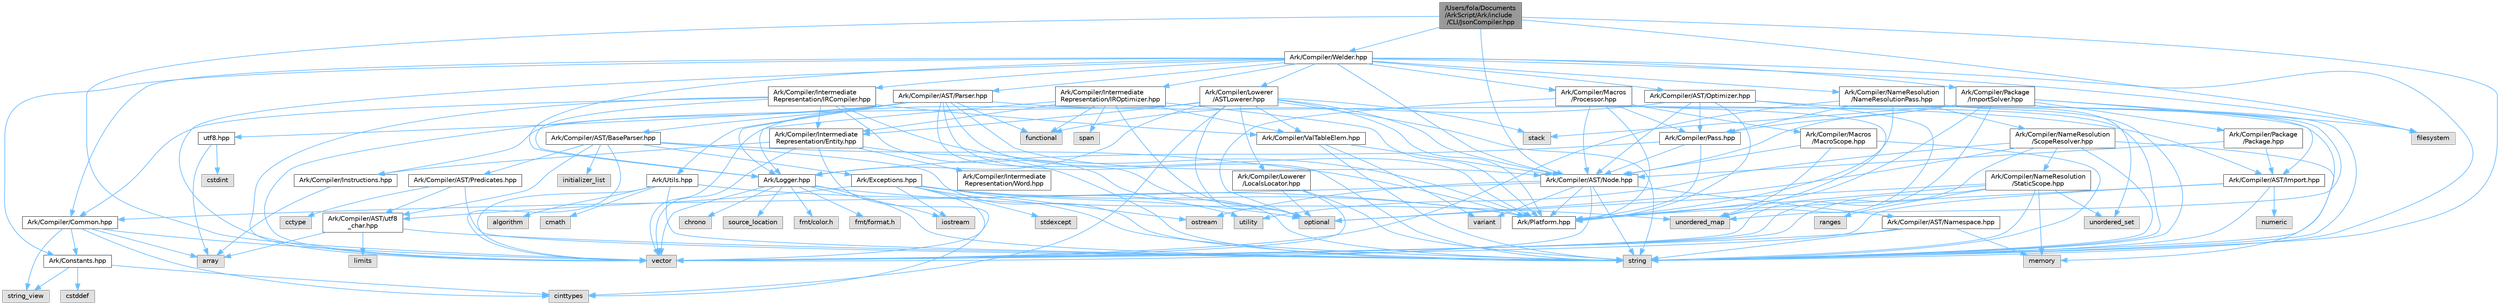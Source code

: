 digraph "/Users/fola/Documents/ArkScript/Ark/include/CLI/JsonCompiler.hpp"
{
 // INTERACTIVE_SVG=YES
 // LATEX_PDF_SIZE
  bgcolor="transparent";
  edge [fontname=Helvetica,fontsize=10,labelfontname=Helvetica,labelfontsize=10];
  node [fontname=Helvetica,fontsize=10,shape=box,height=0.2,width=0.4];
  Node1 [id="Node000001",label="/Users/fola/Documents\l/ArkScript/Ark/include\l/CLI/JsonCompiler.hpp",height=0.2,width=0.4,color="gray40", fillcolor="grey60", style="filled", fontcolor="black",tooltip=" "];
  Node1 -> Node2 [id="edge1_Node000001_Node000002",color="steelblue1",style="solid",tooltip=" "];
  Node2 [id="Node000002",label="vector",height=0.2,width=0.4,color="grey60", fillcolor="#E0E0E0", style="filled",tooltip=" "];
  Node1 -> Node3 [id="edge2_Node000001_Node000003",color="steelblue1",style="solid",tooltip=" "];
  Node3 [id="Node000003",label="string",height=0.2,width=0.4,color="grey60", fillcolor="#E0E0E0", style="filled",tooltip=" "];
  Node1 -> Node4 [id="edge3_Node000001_Node000004",color="steelblue1",style="solid",tooltip=" "];
  Node4 [id="Node000004",label="filesystem",height=0.2,width=0.4,color="grey60", fillcolor="#E0E0E0", style="filled",tooltip=" "];
  Node1 -> Node5 [id="edge4_Node000001_Node000005",color="steelblue1",style="solid",tooltip=" "];
  Node5 [id="Node000005",label="Ark/Compiler/AST/Node.hpp",height=0.2,width=0.4,color="grey40", fillcolor="white", style="filled",URL="$d7/dc6/Node_8hpp.html",tooltip="AST node used by the parser, optimizer and compiler."];
  Node5 -> Node6 [id="edge5_Node000005_Node000006",color="steelblue1",style="solid",tooltip=" "];
  Node6 [id="Node000006",label="variant",height=0.2,width=0.4,color="grey60", fillcolor="#E0E0E0", style="filled",tooltip=" "];
  Node5 -> Node7 [id="edge6_Node000005_Node000007",color="steelblue1",style="solid",tooltip=" "];
  Node7 [id="Node000007",label="ostream",height=0.2,width=0.4,color="grey60", fillcolor="#E0E0E0", style="filled",tooltip=" "];
  Node5 -> Node3 [id="edge7_Node000005_Node000003",color="steelblue1",style="solid",tooltip=" "];
  Node5 -> Node2 [id="edge8_Node000005_Node000002",color="steelblue1",style="solid",tooltip=" "];
  Node5 -> Node8 [id="edge9_Node000005_Node000008",color="steelblue1",style="solid",tooltip=" "];
  Node8 [id="Node000008",label="Ark/Compiler/AST/Namespace.hpp",height=0.2,width=0.4,color="grey40", fillcolor="white", style="filled",URL="$da/d33/Namespace_8hpp.html",tooltip=" "];
  Node8 -> Node3 [id="edge10_Node000008_Node000003",color="steelblue1",style="solid",tooltip=" "];
  Node8 -> Node2 [id="edge11_Node000008_Node000002",color="steelblue1",style="solid",tooltip=" "];
  Node8 -> Node9 [id="edge12_Node000008_Node000009",color="steelblue1",style="solid",tooltip=" "];
  Node9 [id="Node000009",label="memory",height=0.2,width=0.4,color="grey60", fillcolor="#E0E0E0", style="filled",tooltip=" "];
  Node5 -> Node10 [id="edge13_Node000005_Node000010",color="steelblue1",style="solid",tooltip=" "];
  Node10 [id="Node000010",label="Ark/Compiler/Common.hpp",height=0.2,width=0.4,color="grey40", fillcolor="white", style="filled",URL="$d8/ddd/Common_8hpp.html",tooltip="Common code for the compiler."];
  Node10 -> Node11 [id="edge14_Node000010_Node000011",color="steelblue1",style="solid",tooltip=" "];
  Node11 [id="Node000011",label="array",height=0.2,width=0.4,color="grey60", fillcolor="#E0E0E0", style="filled",tooltip=" "];
  Node10 -> Node12 [id="edge15_Node000010_Node000012",color="steelblue1",style="solid",tooltip=" "];
  Node12 [id="Node000012",label="string_view",height=0.2,width=0.4,color="grey60", fillcolor="#E0E0E0", style="filled",tooltip=" "];
  Node10 -> Node2 [id="edge16_Node000010_Node000002",color="steelblue1",style="solid",tooltip=" "];
  Node10 -> Node13 [id="edge17_Node000010_Node000013",color="steelblue1",style="solid",tooltip=" "];
  Node13 [id="Node000013",label="cinttypes",height=0.2,width=0.4,color="grey60", fillcolor="#E0E0E0", style="filled",tooltip=" "];
  Node10 -> Node14 [id="edge18_Node000010_Node000014",color="steelblue1",style="solid",tooltip=" "];
  Node14 [id="Node000014",label="Ark/Constants.hpp",height=0.2,width=0.4,color="grey40", fillcolor="white", style="filled",URL="$d6/de9/Constants_8hpp.html",tooltip="Constants used by ArkScript."];
  Node14 -> Node12 [id="edge19_Node000014_Node000012",color="steelblue1",style="solid",tooltip=" "];
  Node14 -> Node13 [id="edge20_Node000014_Node000013",color="steelblue1",style="solid",tooltip=" "];
  Node14 -> Node15 [id="edge21_Node000014_Node000015",color="steelblue1",style="solid",tooltip=" "];
  Node15 [id="Node000015",label="cstddef",height=0.2,width=0.4,color="grey60", fillcolor="#E0E0E0", style="filled",tooltip=" "];
  Node5 -> Node16 [id="edge22_Node000005_Node000016",color="steelblue1",style="solid",tooltip=" "];
  Node16 [id="Node000016",label="Ark/Platform.hpp",height=0.2,width=0.4,color="grey40", fillcolor="white", style="filled",URL="$d5/d40/Platform_8hpp.html",tooltip="ArkScript configuration macros."];
  Node1 -> Node17 [id="edge23_Node000001_Node000017",color="steelblue1",style="solid",tooltip=" "];
  Node17 [id="Node000017",label="Ark/Compiler/Welder.hpp",height=0.2,width=0.4,color="grey40", fillcolor="white", style="filled",URL="$de/d8e/Welder_8hpp.html",tooltip="In charge of welding everything needed to compile code."];
  Node17 -> Node3 [id="edge24_Node000017_Node000003",color="steelblue1",style="solid",tooltip=" "];
  Node17 -> Node2 [id="edge25_Node000017_Node000002",color="steelblue1",style="solid",tooltip=" "];
  Node17 -> Node4 [id="edge26_Node000017_Node000004",color="steelblue1",style="solid",tooltip=" "];
  Node17 -> Node10 [id="edge27_Node000017_Node000010",color="steelblue1",style="solid",tooltip=" "];
  Node17 -> Node5 [id="edge28_Node000017_Node000005",color="steelblue1",style="solid",tooltip=" "];
  Node17 -> Node18 [id="edge29_Node000017_Node000018",color="steelblue1",style="solid",tooltip=" "];
  Node18 [id="Node000018",label="Ark/Compiler/AST/Parser.hpp",height=0.2,width=0.4,color="grey40", fillcolor="white", style="filled",URL="$d7/ddd/Parser_8hpp.html",tooltip="Parse ArkScript code, but do not handle any import declarations."];
  Node18 -> Node19 [id="edge30_Node000018_Node000019",color="steelblue1",style="solid",tooltip=" "];
  Node19 [id="Node000019",label="Ark/Compiler/AST/BaseParser.hpp",height=0.2,width=0.4,color="grey40", fillcolor="white", style="filled",URL="$d3/d70/BaseParser_8hpp.html",tooltip=" "];
  Node19 -> Node3 [id="edge31_Node000019_Node000003",color="steelblue1",style="solid",tooltip=" "];
  Node19 -> Node2 [id="edge32_Node000019_Node000002",color="steelblue1",style="solid",tooltip=" "];
  Node19 -> Node20 [id="edge33_Node000019_Node000020",color="steelblue1",style="solid",tooltip=" "];
  Node20 [id="Node000020",label="initializer_list",height=0.2,width=0.4,color="grey60", fillcolor="#E0E0E0", style="filled",tooltip=" "];
  Node19 -> Node16 [id="edge34_Node000019_Node000016",color="steelblue1",style="solid",tooltip=" "];
  Node19 -> Node21 [id="edge35_Node000019_Node000021",color="steelblue1",style="solid",tooltip=" "];
  Node21 [id="Node000021",label="Ark/Exceptions.hpp",height=0.2,width=0.4,color="grey40", fillcolor="white", style="filled",URL="$d2/de9/Exceptions_8hpp.html",tooltip="ArkScript homemade exceptions."];
  Node21 -> Node3 [id="edge36_Node000021_Node000003",color="steelblue1",style="solid",tooltip=" "];
  Node21 -> Node22 [id="edge37_Node000021_Node000022",color="steelblue1",style="solid",tooltip=" "];
  Node22 [id="Node000022",label="utility",height=0.2,width=0.4,color="grey60", fillcolor="#E0E0E0", style="filled",tooltip=" "];
  Node21 -> Node2 [id="edge38_Node000021_Node000002",color="steelblue1",style="solid",tooltip=" "];
  Node21 -> Node23 [id="edge39_Node000021_Node000023",color="steelblue1",style="solid",tooltip=" "];
  Node23 [id="Node000023",label="stdexcept",height=0.2,width=0.4,color="grey60", fillcolor="#E0E0E0", style="filled",tooltip=" "];
  Node21 -> Node24 [id="edge40_Node000021_Node000024",color="steelblue1",style="solid",tooltip=" "];
  Node24 [id="Node000024",label="optional",height=0.2,width=0.4,color="grey60", fillcolor="#E0E0E0", style="filled",tooltip=" "];
  Node21 -> Node7 [id="edge41_Node000021_Node000007",color="steelblue1",style="solid",tooltip=" "];
  Node21 -> Node25 [id="edge42_Node000021_Node000025",color="steelblue1",style="solid",tooltip=" "];
  Node25 [id="Node000025",label="iostream",height=0.2,width=0.4,color="grey60", fillcolor="#E0E0E0", style="filled",tooltip=" "];
  Node21 -> Node26 [id="edge43_Node000021_Node000026",color="steelblue1",style="solid",tooltip=" "];
  Node26 [id="Node000026",label="Ark/Compiler/AST/utf8\l_char.hpp",height=0.2,width=0.4,color="grey40", fillcolor="white", style="filled",URL="$db/d4e/utf8__char_8hpp.html",tooltip=" "];
  Node26 -> Node11 [id="edge44_Node000026_Node000011",color="steelblue1",style="solid",tooltip=" "];
  Node26 -> Node3 [id="edge45_Node000026_Node000003",color="steelblue1",style="solid",tooltip=" "];
  Node26 -> Node27 [id="edge46_Node000026_Node000027",color="steelblue1",style="solid",tooltip=" "];
  Node27 [id="Node000027",label="limits",height=0.2,width=0.4,color="grey60", fillcolor="#E0E0E0", style="filled",tooltip=" "];
  Node21 -> Node16 [id="edge47_Node000021_Node000016",color="steelblue1",style="solid",tooltip=" "];
  Node19 -> Node28 [id="edge48_Node000019_Node000028",color="steelblue1",style="solid",tooltip=" "];
  Node28 [id="Node000028",label="Ark/Compiler/AST/Predicates.hpp",height=0.2,width=0.4,color="grey40", fillcolor="white", style="filled",URL="$dc/d59/Predicates_8hpp.html",tooltip=" "];
  Node28 -> Node3 [id="edge49_Node000028_Node000003",color="steelblue1",style="solid",tooltip=" "];
  Node28 -> Node29 [id="edge50_Node000028_Node000029",color="steelblue1",style="solid",tooltip=" "];
  Node29 [id="Node000029",label="cctype",height=0.2,width=0.4,color="grey60", fillcolor="#E0E0E0", style="filled",tooltip=" "];
  Node28 -> Node26 [id="edge51_Node000028_Node000026",color="steelblue1",style="solid",tooltip=" "];
  Node19 -> Node26 [id="edge52_Node000019_Node000026",color="steelblue1",style="solid",tooltip=" "];
  Node18 -> Node5 [id="edge53_Node000018_Node000005",color="steelblue1",style="solid",tooltip=" "];
  Node18 -> Node30 [id="edge54_Node000018_Node000030",color="steelblue1",style="solid",tooltip=" "];
  Node30 [id="Node000030",label="Ark/Compiler/AST/Import.hpp",height=0.2,width=0.4,color="grey40", fillcolor="white", style="filled",URL="$d4/d32/Import_8hpp.html",tooltip=" "];
  Node30 -> Node2 [id="edge55_Node000030_Node000002",color="steelblue1",style="solid",tooltip=" "];
  Node30 -> Node3 [id="edge56_Node000030_Node000003",color="steelblue1",style="solid",tooltip=" "];
  Node30 -> Node31 [id="edge57_Node000030_Node000031",color="steelblue1",style="solid",tooltip=" "];
  Node31 [id="Node000031",label="numeric",height=0.2,width=0.4,color="grey60", fillcolor="#E0E0E0", style="filled",tooltip=" "];
  Node30 -> Node16 [id="edge58_Node000030_Node000016",color="steelblue1",style="solid",tooltip=" "];
  Node18 -> Node32 [id="edge59_Node000018_Node000032",color="steelblue1",style="solid",tooltip=" "];
  Node32 [id="Node000032",label="Ark/Logger.hpp",height=0.2,width=0.4,color="grey40", fillcolor="white", style="filled",URL="$d9/d11/Logger_8hpp.html",tooltip="Internal logger."];
  Node32 -> Node25 [id="edge60_Node000032_Node000025",color="steelblue1",style="solid",tooltip=" "];
  Node32 -> Node33 [id="edge61_Node000032_Node000033",color="steelblue1",style="solid",tooltip=" "];
  Node33 [id="Node000033",label="fmt/format.h",height=0.2,width=0.4,color="grey60", fillcolor="#E0E0E0", style="filled",tooltip=" "];
  Node32 -> Node3 [id="edge62_Node000032_Node000003",color="steelblue1",style="solid",tooltip=" "];
  Node32 -> Node34 [id="edge63_Node000032_Node000034",color="steelblue1",style="solid",tooltip=" "];
  Node34 [id="Node000034",label="chrono",height=0.2,width=0.4,color="grey60", fillcolor="#E0E0E0", style="filled",tooltip=" "];
  Node32 -> Node35 [id="edge64_Node000032_Node000035",color="steelblue1",style="solid",tooltip=" "];
  Node35 [id="Node000035",label="source_location",height=0.2,width=0.4,color="grey60", fillcolor="#E0E0E0", style="filled",tooltip=" "];
  Node32 -> Node2 [id="edge65_Node000032_Node000002",color="steelblue1",style="solid",tooltip=" "];
  Node32 -> Node36 [id="edge66_Node000032_Node000036",color="steelblue1",style="solid",tooltip=" "];
  Node36 [id="Node000036",label="unordered_map",height=0.2,width=0.4,color="grey60", fillcolor="#E0E0E0", style="filled",tooltip=" "];
  Node32 -> Node37 [id="edge67_Node000032_Node000037",color="steelblue1",style="solid",tooltip=" "];
  Node37 [id="Node000037",label="fmt/color.h",height=0.2,width=0.4,color="grey60", fillcolor="#E0E0E0", style="filled",tooltip=" "];
  Node18 -> Node38 [id="edge68_Node000018_Node000038",color="steelblue1",style="solid",tooltip=" "];
  Node38 [id="Node000038",label="Ark/Utils.hpp",height=0.2,width=0.4,color="grey40", fillcolor="white", style="filled",URL="$d4/dcb/Ark_2Utils_8hpp.html",tooltip="Lots of utilities about string, filesystem and more."];
  Node38 -> Node16 [id="edge69_Node000038_Node000016",color="steelblue1",style="solid",tooltip=" "];
  Node38 -> Node39 [id="edge70_Node000038_Node000039",color="steelblue1",style="solid",tooltip=" "];
  Node39 [id="Node000039",label="algorithm",height=0.2,width=0.4,color="grey60", fillcolor="#E0E0E0", style="filled",tooltip=" "];
  Node38 -> Node3 [id="edge71_Node000038_Node000003",color="steelblue1",style="solid",tooltip=" "];
  Node38 -> Node2 [id="edge72_Node000038_Node000002",color="steelblue1",style="solid",tooltip=" "];
  Node38 -> Node40 [id="edge73_Node000038_Node000040",color="steelblue1",style="solid",tooltip=" "];
  Node40 [id="Node000040",label="cmath",height=0.2,width=0.4,color="grey60", fillcolor="#E0E0E0", style="filled",tooltip=" "];
  Node18 -> Node16 [id="edge74_Node000018_Node000016",color="steelblue1",style="solid",tooltip=" "];
  Node18 -> Node3 [id="edge75_Node000018_Node000003",color="steelblue1",style="solid",tooltip=" "];
  Node18 -> Node2 [id="edge76_Node000018_Node000002",color="steelblue1",style="solid",tooltip=" "];
  Node18 -> Node24 [id="edge77_Node000018_Node000024",color="steelblue1",style="solid",tooltip=" "];
  Node18 -> Node41 [id="edge78_Node000018_Node000041",color="steelblue1",style="solid",tooltip=" "];
  Node41 [id="Node000041",label="functional",height=0.2,width=0.4,color="grey60", fillcolor="#E0E0E0", style="filled",tooltip=" "];
  Node18 -> Node42 [id="edge79_Node000018_Node000042",color="steelblue1",style="solid",tooltip=" "];
  Node42 [id="Node000042",label="utf8.hpp",height=0.2,width=0.4,color="grey40", fillcolor="white", style="filled",URL="$d1/d85/utf8_8hpp.html",tooltip=" "];
  Node42 -> Node11 [id="edge80_Node000042_Node000011",color="steelblue1",style="solid",tooltip=" "];
  Node42 -> Node43 [id="edge81_Node000042_Node000043",color="steelblue1",style="solid",tooltip=" "];
  Node43 [id="Node000043",label="cstdint",height=0.2,width=0.4,color="grey60", fillcolor="#E0E0E0", style="filled",tooltip=" "];
  Node17 -> Node44 [id="edge82_Node000017_Node000044",color="steelblue1",style="solid",tooltip=" "];
  Node44 [id="Node000044",label="Ark/Compiler/Lowerer\l/ASTLowerer.hpp",height=0.2,width=0.4,color="grey40", fillcolor="white", style="filled",URL="$db/d08/ASTLowerer_8hpp.html",tooltip=" "];
  Node44 -> Node45 [id="edge83_Node000044_Node000045",color="steelblue1",style="solid",tooltip=" "];
  Node45 [id="Node000045",label="stack",height=0.2,width=0.4,color="grey60", fillcolor="#E0E0E0", style="filled",tooltip=" "];
  Node44 -> Node2 [id="edge84_Node000044_Node000002",color="steelblue1",style="solid",tooltip=" "];
  Node44 -> Node3 [id="edge85_Node000044_Node000003",color="steelblue1",style="solid",tooltip=" "];
  Node44 -> Node13 [id="edge86_Node000044_Node000013",color="steelblue1",style="solid",tooltip=" "];
  Node44 -> Node24 [id="edge87_Node000044_Node000024",color="steelblue1",style="solid",tooltip=" "];
  Node44 -> Node16 [id="edge88_Node000044_Node000016",color="steelblue1",style="solid",tooltip=" "];
  Node44 -> Node32 [id="edge89_Node000044_Node000032",color="steelblue1",style="solid",tooltip=" "];
  Node44 -> Node46 [id="edge90_Node000044_Node000046",color="steelblue1",style="solid",tooltip=" "];
  Node46 [id="Node000046",label="Ark/Compiler/Instructions.hpp",height=0.2,width=0.4,color="grey40", fillcolor="white", style="filled",URL="$d8/daa/Instructions_8hpp.html",tooltip="The different instructions used by the compiler and virtual machine."];
  Node46 -> Node11 [id="edge91_Node000046_Node000011",color="steelblue1",style="solid",tooltip=" "];
  Node44 -> Node47 [id="edge92_Node000044_Node000047",color="steelblue1",style="solid",tooltip=" "];
  Node47 [id="Node000047",label="Ark/Compiler/Intermediate\lRepresentation/Entity.hpp",height=0.2,width=0.4,color="grey40", fillcolor="white", style="filled",URL="$de/da6/Entity_8hpp.html",tooltip="An entity in the IR is a bundle of information."];
  Node47 -> Node13 [id="edge93_Node000047_Node000013",color="steelblue1",style="solid",tooltip=" "];
  Node47 -> Node2 [id="edge94_Node000047_Node000002",color="steelblue1",style="solid",tooltip=" "];
  Node47 -> Node3 [id="edge95_Node000047_Node000003",color="steelblue1",style="solid",tooltip=" "];
  Node47 -> Node48 [id="edge96_Node000047_Node000048",color="steelblue1",style="solid",tooltip=" "];
  Node48 [id="Node000048",label="Ark/Compiler/Intermediate\lRepresentation/Word.hpp",height=0.2,width=0.4,color="grey40", fillcolor="white", style="filled",URL="$db/d53/Word_8hpp.html",tooltip="Describe an instruction and its immediate argument."];
  Node47 -> Node46 [id="edge97_Node000047_Node000046",color="steelblue1",style="solid",tooltip=" "];
  Node44 -> Node5 [id="edge98_Node000044_Node000005",color="steelblue1",style="solid",tooltip=" "];
  Node44 -> Node49 [id="edge99_Node000044_Node000049",color="steelblue1",style="solid",tooltip=" "];
  Node49 [id="Node000049",label="Ark/Compiler/ValTableElem.hpp",height=0.2,width=0.4,color="grey40", fillcolor="white", style="filled",URL="$dd/de7/ValTableElem_8hpp.html",tooltip="The basic value type handled by the compiler."];
  Node49 -> Node6 [id="edge100_Node000049_Node000006",color="steelblue1",style="solid",tooltip=" "];
  Node49 -> Node3 [id="edge101_Node000049_Node000003",color="steelblue1",style="solid",tooltip=" "];
  Node49 -> Node5 [id="edge102_Node000049_Node000005",color="steelblue1",style="solid",tooltip=" "];
  Node44 -> Node50 [id="edge103_Node000044_Node000050",color="steelblue1",style="solid",tooltip=" "];
  Node50 [id="Node000050",label="Ark/Compiler/Lowerer\l/LocalsLocator.hpp",height=0.2,width=0.4,color="grey40", fillcolor="white", style="filled",URL="$df/dd6/LocalsLocator_8hpp.html",tooltip="Track locals at compile."];
  Node50 -> Node2 [id="edge104_Node000050_Node000002",color="steelblue1",style="solid",tooltip=" "];
  Node50 -> Node3 [id="edge105_Node000050_Node000003",color="steelblue1",style="solid",tooltip=" "];
  Node50 -> Node24 [id="edge106_Node000050_Node000024",color="steelblue1",style="solid",tooltip=" "];
  Node17 -> Node51 [id="edge107_Node000017_Node000051",color="steelblue1",style="solid",tooltip=" "];
  Node51 [id="Node000051",label="Ark/Compiler/Intermediate\lRepresentation/IROptimizer.hpp",height=0.2,width=0.4,color="grey40", fillcolor="white", style="filled",URL="$d0/de2/IROptimizer_8hpp.html",tooltip="Optimize IR based on IR entity grouped by 2 (or more)"];
  Node51 -> Node16 [id="edge108_Node000051_Node000016",color="steelblue1",style="solid",tooltip=" "];
  Node51 -> Node32 [id="edge109_Node000051_Node000032",color="steelblue1",style="solid",tooltip=" "];
  Node51 -> Node49 [id="edge110_Node000051_Node000049",color="steelblue1",style="solid",tooltip=" "];
  Node51 -> Node47 [id="edge111_Node000051_Node000047",color="steelblue1",style="solid",tooltip=" "];
  Node51 -> Node52 [id="edge112_Node000051_Node000052",color="steelblue1",style="solid",tooltip=" "];
  Node52 [id="Node000052",label="span",height=0.2,width=0.4,color="grey60", fillcolor="#E0E0E0", style="filled",tooltip=" "];
  Node51 -> Node24 [id="edge113_Node000051_Node000024",color="steelblue1",style="solid",tooltip=" "];
  Node51 -> Node41 [id="edge114_Node000051_Node000041",color="steelblue1",style="solid",tooltip=" "];
  Node17 -> Node53 [id="edge115_Node000017_Node000053",color="steelblue1",style="solid",tooltip=" "];
  Node53 [id="Node000053",label="Ark/Compiler/Intermediate\lRepresentation/IRCompiler.hpp",height=0.2,width=0.4,color="grey40", fillcolor="white", style="filled",URL="$df/d86/IRCompiler_8hpp.html",tooltip="Compile the intermediate representation to bytecode."];
  Node53 -> Node2 [id="edge116_Node000053_Node000002",color="steelblue1",style="solid",tooltip=" "];
  Node53 -> Node3 [id="edge117_Node000053_Node000003",color="steelblue1",style="solid",tooltip=" "];
  Node53 -> Node16 [id="edge118_Node000053_Node000016",color="steelblue1",style="solid",tooltip=" "];
  Node53 -> Node32 [id="edge119_Node000053_Node000032",color="steelblue1",style="solid",tooltip=" "];
  Node53 -> Node10 [id="edge120_Node000053_Node000010",color="steelblue1",style="solid",tooltip=" "];
  Node53 -> Node49 [id="edge121_Node000053_Node000049",color="steelblue1",style="solid",tooltip=" "];
  Node53 -> Node47 [id="edge122_Node000053_Node000047",color="steelblue1",style="solid",tooltip=" "];
  Node17 -> Node14 [id="edge123_Node000017_Node000014",color="steelblue1",style="solid",tooltip=" "];
  Node17 -> Node32 [id="edge124_Node000017_Node000032",color="steelblue1",style="solid",tooltip=" "];
  Node17 -> Node54 [id="edge125_Node000017_Node000054",color="steelblue1",style="solid",tooltip=" "];
  Node54 [id="Node000054",label="Ark/Compiler/Package\l/ImportSolver.hpp",height=0.2,width=0.4,color="grey40", fillcolor="white", style="filled",URL="$d1/db0/ImportSolver_8hpp.html",tooltip="Handle imports, resolve them with modules and everything."];
  Node54 -> Node45 [id="edge126_Node000054_Node000045",color="steelblue1",style="solid",tooltip=" "];
  Node54 -> Node2 [id="edge127_Node000054_Node000002",color="steelblue1",style="solid",tooltip=" "];
  Node54 -> Node3 [id="edge128_Node000054_Node000003",color="steelblue1",style="solid",tooltip=" "];
  Node54 -> Node4 [id="edge129_Node000054_Node000004",color="steelblue1",style="solid",tooltip=" "];
  Node54 -> Node36 [id="edge130_Node000054_Node000036",color="steelblue1",style="solid",tooltip=" "];
  Node54 -> Node16 [id="edge131_Node000054_Node000016",color="steelblue1",style="solid",tooltip=" "];
  Node54 -> Node55 [id="edge132_Node000054_Node000055",color="steelblue1",style="solid",tooltip=" "];
  Node55 [id="Node000055",label="Ark/Compiler/Pass.hpp",height=0.2,width=0.4,color="grey40", fillcolor="white", style="filled",URL="$df/d5f/Pass_8hpp.html",tooltip="Interface for a compiler pass (take in an AST, output an AST)"];
  Node55 -> Node16 [id="edge133_Node000055_Node000016",color="steelblue1",style="solid",tooltip=" "];
  Node55 -> Node5 [id="edge134_Node000055_Node000005",color="steelblue1",style="solid",tooltip=" "];
  Node55 -> Node32 [id="edge135_Node000055_Node000032",color="steelblue1",style="solid",tooltip=" "];
  Node54 -> Node5 [id="edge136_Node000054_Node000005",color="steelblue1",style="solid",tooltip=" "];
  Node54 -> Node30 [id="edge137_Node000054_Node000030",color="steelblue1",style="solid",tooltip=" "];
  Node54 -> Node56 [id="edge138_Node000054_Node000056",color="steelblue1",style="solid",tooltip=" "];
  Node56 [id="Node000056",label="Ark/Compiler/Package\l/Package.hpp",height=0.2,width=0.4,color="grey40", fillcolor="white", style="filled",URL="$d8/d80/Package_8hpp.html",tooltip=" "];
  Node56 -> Node5 [id="edge139_Node000056_Node000005",color="steelblue1",style="solid",tooltip=" "];
  Node56 -> Node30 [id="edge140_Node000056_Node000030",color="steelblue1",style="solid",tooltip=" "];
  Node17 -> Node57 [id="edge141_Node000017_Node000057",color="steelblue1",style="solid",tooltip=" "];
  Node57 [id="Node000057",label="Ark/Compiler/Macros\l/Processor.hpp",height=0.2,width=0.4,color="grey40", fillcolor="white", style="filled",URL="$de/db1/Processor_8hpp.html",tooltip="Handles the macros and their expansion in ArkScript source code."];
  Node57 -> Node16 [id="edge142_Node000057_Node000016",color="steelblue1",style="solid",tooltip=" "];
  Node57 -> Node5 [id="edge143_Node000057_Node000005",color="steelblue1",style="solid",tooltip=" "];
  Node57 -> Node58 [id="edge144_Node000057_Node000058",color="steelblue1",style="solid",tooltip=" "];
  Node58 [id="Node000058",label="Ark/Compiler/Macros\l/MacroScope.hpp",height=0.2,width=0.4,color="grey40", fillcolor="white", style="filled",URL="$d7/dfb/MacroScope_8hpp.html",tooltip="Defines tools to handle macro definitions."];
  Node58 -> Node5 [id="edge145_Node000058_Node000005",color="steelblue1",style="solid",tooltip=" "];
  Node58 -> Node36 [id="edge146_Node000058_Node000036",color="steelblue1",style="solid",tooltip=" "];
  Node58 -> Node3 [id="edge147_Node000058_Node000003",color="steelblue1",style="solid",tooltip=" "];
  Node57 -> Node55 [id="edge148_Node000057_Node000055",color="steelblue1",style="solid",tooltip=" "];
  Node57 -> Node36 [id="edge149_Node000057_Node000036",color="steelblue1",style="solid",tooltip=" "];
  Node57 -> Node24 [id="edge150_Node000057_Node000024",color="steelblue1",style="solid",tooltip=" "];
  Node57 -> Node3 [id="edge151_Node000057_Node000003",color="steelblue1",style="solid",tooltip=" "];
  Node17 -> Node59 [id="edge152_Node000017_Node000059",color="steelblue1",style="solid",tooltip=" "];
  Node59 [id="Node000059",label="Ark/Compiler/AST/Optimizer.hpp",height=0.2,width=0.4,color="grey40", fillcolor="white", style="filled",URL="$db/d93/Optimizer_8hpp.html",tooltip="Optimizes a given ArkScript AST."];
  Node59 -> Node41 [id="edge153_Node000059_Node000041",color="steelblue1",style="solid",tooltip=" "];
  Node59 -> Node36 [id="edge154_Node000059_Node000036",color="steelblue1",style="solid",tooltip=" "];
  Node59 -> Node3 [id="edge155_Node000059_Node000003",color="steelblue1",style="solid",tooltip=" "];
  Node59 -> Node16 [id="edge156_Node000059_Node000016",color="steelblue1",style="solid",tooltip=" "];
  Node59 -> Node55 [id="edge157_Node000059_Node000055",color="steelblue1",style="solid",tooltip=" "];
  Node59 -> Node5 [id="edge158_Node000059_Node000005",color="steelblue1",style="solid",tooltip=" "];
  Node17 -> Node60 [id="edge159_Node000017_Node000060",color="steelblue1",style="solid",tooltip=" "];
  Node60 [id="Node000060",label="Ark/Compiler/NameResolution\l/NameResolutionPass.hpp",height=0.2,width=0.4,color="grey40", fillcolor="white", style="filled",URL="$d4/de8/NameResolutionPass_8hpp.html",tooltip="Resolves names and fully qualify them in the AST (prefixing them with the package they are from)"];
  Node60 -> Node2 [id="edge160_Node000060_Node000002",color="steelblue1",style="solid",tooltip=" "];
  Node60 -> Node3 [id="edge161_Node000060_Node000003",color="steelblue1",style="solid",tooltip=" "];
  Node60 -> Node61 [id="edge162_Node000060_Node000061",color="steelblue1",style="solid",tooltip=" "];
  Node61 [id="Node000061",label="unordered_set",height=0.2,width=0.4,color="grey60", fillcolor="#E0E0E0", style="filled",tooltip=" "];
  Node60 -> Node16 [id="edge163_Node000060_Node000016",color="steelblue1",style="solid",tooltip=" "];
  Node60 -> Node55 [id="edge164_Node000060_Node000055",color="steelblue1",style="solid",tooltip=" "];
  Node60 -> Node62 [id="edge165_Node000060_Node000062",color="steelblue1",style="solid",tooltip=" "];
  Node62 [id="Node000062",label="Ark/Compiler/NameResolution\l/ScopeResolver.hpp",height=0.2,width=0.4,color="grey40", fillcolor="white", style="filled",URL="$db/d5b/ScopeResolver_8hpp.html",tooltip="Handle scope resolution at compile time."];
  Node62 -> Node3 [id="edge166_Node000062_Node000003",color="steelblue1",style="solid",tooltip=" "];
  Node62 -> Node24 [id="edge167_Node000062_Node000024",color="steelblue1",style="solid",tooltip=" "];
  Node62 -> Node9 [id="edge168_Node000062_Node000009",color="steelblue1",style="solid",tooltip=" "];
  Node62 -> Node2 [id="edge169_Node000062_Node000002",color="steelblue1",style="solid",tooltip=" "];
  Node62 -> Node22 [id="edge170_Node000062_Node000022",color="steelblue1",style="solid",tooltip=" "];
  Node62 -> Node63 [id="edge171_Node000062_Node000063",color="steelblue1",style="solid",tooltip=" "];
  Node63 [id="Node000063",label="Ark/Compiler/NameResolution\l/StaticScope.hpp",height=0.2,width=0.4,color="grey40", fillcolor="white", style="filled",URL="$df/db8/StaticScope_8hpp.html",tooltip="Static scopes (for functions, loops) and namespace scopes (for packages) definitions,..."];
  Node63 -> Node3 [id="edge172_Node000063_Node000003",color="steelblue1",style="solid",tooltip=" "];
  Node63 -> Node24 [id="edge173_Node000063_Node000024",color="steelblue1",style="solid",tooltip=" "];
  Node63 -> Node9 [id="edge174_Node000063_Node000009",color="steelblue1",style="solid",tooltip=" "];
  Node63 -> Node2 [id="edge175_Node000063_Node000002",color="steelblue1",style="solid",tooltip=" "];
  Node63 -> Node64 [id="edge176_Node000063_Node000064",color="steelblue1",style="solid",tooltip=" "];
  Node64 [id="Node000064",label="ranges",height=0.2,width=0.4,color="grey60", fillcolor="#E0E0E0", style="filled",tooltip=" "];
  Node63 -> Node61 [id="edge177_Node000063_Node000061",color="steelblue1",style="solid",tooltip=" "];
  Node63 -> Node16 [id="edge178_Node000063_Node000016",color="steelblue1",style="solid",tooltip=" "];
}
